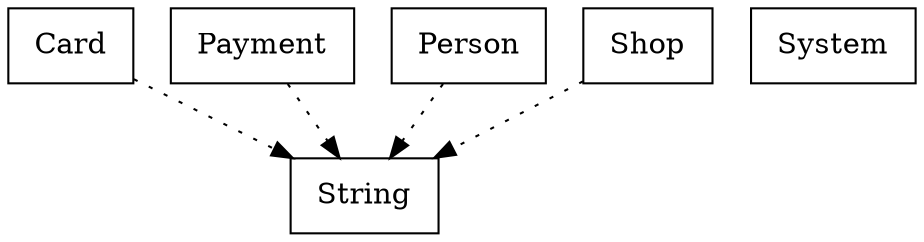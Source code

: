 digraph {
Card [ label=" Card " shape= box ]
Payment [ label=" Payment " shape= box ]
Person [ label=" Person " shape= box ]
Shop [ label=" Shop " shape= box ]
String [ label=" String " shape= box ]
System [ label=" System " shape= box ]

"Card" -> "String" [style= dotted ]
"Payment" -> "String" [style= dotted ]
"Person" -> "String" [style= dotted ]
"Shop" -> "String" [style= dotted ]
}
